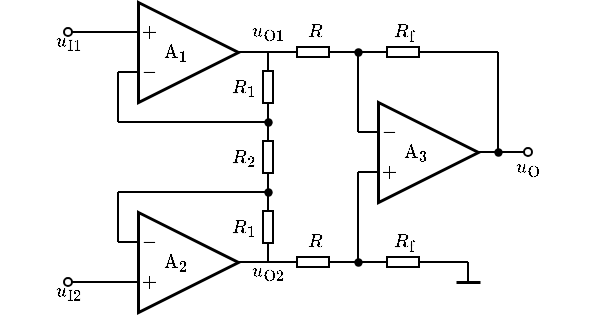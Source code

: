 <mxfile version="20.7.4" type="device"><diagram id="BXZum2WREPEbVefBd4kd" name="第 1 页"><mxGraphModel dx="236" dy="177" grid="1" gridSize="5" guides="1" tooltips="1" connect="1" arrows="1" fold="1" page="1" pageScale="1" pageWidth="827" pageHeight="1169" math="1" shadow="0"><root><mxCell id="0"/><mxCell id="1" parent="0"/><mxCell id="wk5vAMPGY5m9IKHRaPx8-1" value="\(\text{A}_1\) 　&amp;nbsp;" style="triangle;whiteSpace=wrap;html=1;strokeWidth=1.5;connectable=0;allowArrows=0;fontSize=8;" parent="1" vertex="1"><mxGeometry x="155" y="160" width="50" height="50" as="geometry"/></mxCell><mxCell id="wk5vAMPGY5m9IKHRaPx8-4" value="$$-$$" style="text;html=1;resizable=1;autosize=1;align=center;verticalAlign=middle;points=[];fillColor=none;strokeColor=none;rounded=0;movable=1;rotatable=1;deletable=1;editable=1;connectable=0;fontSize=8;" parent="1" vertex="1"><mxGeometry x="155" y="190" width="10" height="10" as="geometry"/></mxCell><mxCell id="wk5vAMPGY5m9IKHRaPx8-5" value="$$+$$" style="text;html=1;resizable=1;autosize=1;align=center;verticalAlign=middle;points=[];fillColor=none;strokeColor=none;rounded=0;movable=1;rotatable=1;deletable=1;editable=1;connectable=0;fontSize=8;" parent="1" vertex="1"><mxGeometry x="155" y="170" width="10" height="10" as="geometry"/></mxCell><mxCell id="wk5vAMPGY5m9IKHRaPx8-20" value="" style="endArrow=none;html=1;rounded=0;strokeWidth=1;fontSize=8;startArrow=oval;startFill=0;endSize=4;startSize=4;" parent="1" edge="1"><mxGeometry width="50" height="50" relative="1" as="geometry"><mxPoint x="120" y="175" as="sourcePoint"/><mxPoint x="155" y="175" as="targetPoint"/></mxGeometry></mxCell><mxCell id="wk5vAMPGY5m9IKHRaPx8-21" value="" style="endArrow=none;html=1;rounded=0;strokeWidth=1;fontSize=8;startArrow=oval;startFill=0;endSize=4;startSize=4;" parent="1" edge="1"><mxGeometry width="50" height="50" relative="1" as="geometry"><mxPoint x="350" y="235" as="sourcePoint"/><mxPoint x="325" y="235" as="targetPoint"/></mxGeometry></mxCell><mxCell id="wk5vAMPGY5m9IKHRaPx8-23" value="$$u_\mathrm{O}$$" style="text;html=1;align=center;verticalAlign=middle;resizable=1;points=[];autosize=1;strokeColor=none;fillColor=none;fontSize=8;movable=1;rotatable=1;deletable=1;editable=1;connectable=1;" parent="1" vertex="1"><mxGeometry x="340" y="235" width="20" height="15" as="geometry"/></mxCell><mxCell id="wk5vAMPGY5m9IKHRaPx8-41" value="" style="pointerEvents=1;verticalLabelPosition=bottom;shadow=0;dashed=0;align=center;html=1;verticalAlign=top;shape=mxgraph.electrical.resistors.resistor_1;fontSize=10;direction=west;allowArrows=0;" parent="1" vertex="1"><mxGeometry x="230" y="182.5" width="25" height="5" as="geometry"/></mxCell><mxCell id="wk5vAMPGY5m9IKHRaPx8-50" value="$$R$$" style="text;html=1;align=center;verticalAlign=middle;resizable=1;points=[];autosize=1;strokeColor=none;fillColor=none;fontSize=8;movable=1;rotatable=1;deletable=1;editable=1;connectable=1;" parent="1" vertex="1"><mxGeometry x="235" y="170" width="15" height="10" as="geometry"/></mxCell><mxCell id="QhP9_VrS5dW2vNSlcILu-1" value="" style="endArrow=none;html=1;rounded=0;" parent="1" edge="1"><mxGeometry width="50" height="50" relative="1" as="geometry"><mxPoint x="145" y="195" as="sourcePoint"/><mxPoint x="155" y="195" as="targetPoint"/></mxGeometry></mxCell><mxCell id="QhP9_VrS5dW2vNSlcILu-2" value="$$u_\mathrm{I1}$$" style="text;html=1;align=center;verticalAlign=middle;resizable=1;points=[];autosize=1;strokeColor=none;fillColor=none;fontSize=8;movable=1;rotatable=1;deletable=1;editable=1;connectable=1;" parent="1" vertex="1"><mxGeometry x="110" y="175" width="20" height="10" as="geometry"/></mxCell><mxCell id="QhP9_VrS5dW2vNSlcILu-3" value="" style="endArrow=none;html=1;rounded=0;fontSize=8;" parent="1" edge="1"><mxGeometry width="50" height="50" relative="1" as="geometry"><mxPoint x="145" y="280" as="sourcePoint"/><mxPoint x="145" y="255" as="targetPoint"/></mxGeometry></mxCell><mxCell id="QhP9_VrS5dW2vNSlcILu-4" value="\(\text{A}_2\) 　&amp;nbsp;" style="triangle;whiteSpace=wrap;html=1;strokeWidth=1.5;connectable=0;allowArrows=0;fontSize=8;" parent="1" vertex="1"><mxGeometry x="155" y="265" width="50" height="50" as="geometry"/></mxCell><mxCell id="QhP9_VrS5dW2vNSlcILu-5" value="$$-$$" style="text;html=1;resizable=1;autosize=1;align=center;verticalAlign=middle;points=[];fillColor=none;strokeColor=none;rounded=0;movable=1;rotatable=1;deletable=1;editable=1;connectable=0;fontSize=8;" parent="1" vertex="1"><mxGeometry x="155" y="275" width="10" height="10" as="geometry"/></mxCell><mxCell id="QhP9_VrS5dW2vNSlcILu-6" value="$$+$$" style="text;html=1;resizable=1;autosize=1;align=center;verticalAlign=middle;points=[];fillColor=none;strokeColor=none;rounded=0;movable=1;rotatable=1;deletable=1;editable=1;connectable=0;fontSize=8;" parent="1" vertex="1"><mxGeometry x="155" y="295" width="10" height="10" as="geometry"/></mxCell><mxCell id="QhP9_VrS5dW2vNSlcILu-8" value="" style="endArrow=none;html=1;rounded=0;strokeWidth=1;fontSize=8;startArrow=oval;startFill=0;endSize=4;startSize=4;" parent="1" edge="1"><mxGeometry width="50" height="50" relative="1" as="geometry"><mxPoint x="120" y="300" as="sourcePoint"/><mxPoint x="155" y="300" as="targetPoint"/></mxGeometry></mxCell><mxCell id="QhP9_VrS5dW2vNSlcILu-9" value="" style="endArrow=none;html=1;rounded=0;" parent="1" edge="1"><mxGeometry width="50" height="50" relative="1" as="geometry"><mxPoint x="145" y="280" as="sourcePoint"/><mxPoint x="155" y="280" as="targetPoint"/></mxGeometry></mxCell><mxCell id="QhP9_VrS5dW2vNSlcILu-18" value="" style="endArrow=none;html=1;rounded=0;fontSize=8;startSize=4;endSize=4;exitX=0;exitY=0.5;exitDx=0;exitDy=0;exitPerimeter=0;entryX=1;entryY=0.5;entryDx=0;entryDy=0;entryPerimeter=0;" parent="1" source="wk5vAMPGY5m9IKHRaPx8-41" edge="1" target="bsB04tidKX8nAXrAleX0-18"><mxGeometry width="50" height="50" relative="1" as="geometry"><mxPoint x="290" y="200" as="sourcePoint"/><mxPoint x="280" y="200" as="targetPoint"/></mxGeometry></mxCell><mxCell id="QhP9_VrS5dW2vNSlcILu-20" value="" style="endArrow=none;html=1;rounded=0;fontSize=8;startSize=4;endSize=4;" parent="1" edge="1"><mxGeometry width="50" height="50" relative="1" as="geometry"><mxPoint x="265" y="225" as="sourcePoint"/><mxPoint x="265" y="185" as="targetPoint"/></mxGeometry></mxCell><mxCell id="QhP9_VrS5dW2vNSlcILu-26" value="" style="endArrow=none;html=1;rounded=0;fontSize=8;startSize=4;endSize=4;" parent="1" edge="1"><mxGeometry width="50" height="50" relative="1" as="geometry"><mxPoint x="320" y="300" as="sourcePoint"/><mxPoint x="320" y="290" as="targetPoint"/></mxGeometry></mxCell><mxCell id="QhP9_VrS5dW2vNSlcILu-27" value="" style="endArrow=none;html=1;rounded=0;fontSize=8;startSize=4;endSize=4;strokeWidth=1.5;" parent="1" edge="1"><mxGeometry width="50" height="50" relative="1" as="geometry"><mxPoint x="314" y="300" as="sourcePoint"/><mxPoint x="326" y="300" as="targetPoint"/></mxGeometry></mxCell><mxCell id="QhP9_VrS5dW2vNSlcILu-30" value="" style="shape=waypoint;sketch=0;fillStyle=solid;size=6;pointerEvents=1;points=[];fillColor=none;resizable=1;rotatable=1;perimeter=centerPerimeter;snapToPoint=1;fontSize=8;strokeWidth=0.1;movable=1;deletable=1;editable=1;connectable=0;allowArrows=0;" parent="1" vertex="1"><mxGeometry x="260" y="180" width="10" height="10" as="geometry"/></mxCell><mxCell id="QhP9_VrS5dW2vNSlcILu-31" value="" style="shape=waypoint;sketch=0;fillStyle=solid;size=6;pointerEvents=1;points=[];fillColor=none;resizable=1;rotatable=1;perimeter=centerPerimeter;snapToPoint=1;fontSize=8;strokeWidth=0.1;movable=1;deletable=1;editable=1;connectable=1;" parent="1" vertex="1"><mxGeometry x="215" y="215" width="10" height="10" as="geometry"/></mxCell><mxCell id="bsB04tidKX8nAXrAleX0-1" value="$$u_\mathrm{I2}$$" style="text;html=1;align=center;verticalAlign=middle;resizable=1;points=[];autosize=1;strokeColor=none;fillColor=none;fontSize=8;movable=1;rotatable=1;deletable=1;editable=1;connectable=1;" vertex="1" parent="1"><mxGeometry x="110" y="300" width="20" height="10" as="geometry"/></mxCell><mxCell id="bsB04tidKX8nAXrAleX0-2" value="" style="endArrow=none;html=1;rounded=0;fontSize=8;" edge="1" parent="1"><mxGeometry width="50" height="50" relative="1" as="geometry"><mxPoint x="145" y="220" as="sourcePoint"/><mxPoint x="145" y="195" as="targetPoint"/></mxGeometry></mxCell><mxCell id="bsB04tidKX8nAXrAleX0-3" value="" style="endArrow=none;html=1;rounded=0;" edge="1" parent="1"><mxGeometry width="50" height="50" relative="1" as="geometry"><mxPoint x="145" y="220" as="sourcePoint"/><mxPoint x="220" y="220" as="targetPoint"/></mxGeometry></mxCell><mxCell id="bsB04tidKX8nAXrAleX0-4" value="" style="pointerEvents=1;verticalLabelPosition=bottom;shadow=0;dashed=0;align=center;html=1;verticalAlign=top;shape=mxgraph.electrical.resistors.resistor_1;fontSize=10;direction=north;allowArrows=0;" vertex="1" parent="1"><mxGeometry x="217.5" y="190" width="5" height="25" as="geometry"/></mxCell><mxCell id="bsB04tidKX8nAXrAleX0-5" value="$$R_1$$" style="text;html=1;align=center;verticalAlign=middle;resizable=1;points=[];autosize=1;strokeColor=none;fillColor=none;fontSize=8;movable=1;rotatable=1;deletable=1;editable=1;connectable=1;" vertex="1" parent="1"><mxGeometry x="200" y="195" width="15" height="15" as="geometry"/></mxCell><mxCell id="bsB04tidKX8nAXrAleX0-6" value="" style="pointerEvents=1;verticalLabelPosition=bottom;shadow=0;dashed=0;align=center;html=1;verticalAlign=top;shape=mxgraph.electrical.resistors.resistor_1;fontSize=10;direction=north;allowArrows=0;" vertex="1" parent="1"><mxGeometry x="217.5" y="225" width="5" height="25" as="geometry"/></mxCell><mxCell id="bsB04tidKX8nAXrAleX0-7" value="$$R_2$$" style="text;html=1;align=center;verticalAlign=middle;resizable=1;points=[];autosize=1;strokeColor=none;fillColor=none;fontSize=8;movable=1;rotatable=1;deletable=1;editable=1;connectable=1;" vertex="1" parent="1"><mxGeometry x="200" y="230" width="15" height="15" as="geometry"/></mxCell><mxCell id="bsB04tidKX8nAXrAleX0-8" value="" style="pointerEvents=1;verticalLabelPosition=bottom;shadow=0;dashed=0;align=center;html=1;verticalAlign=top;shape=mxgraph.electrical.resistors.resistor_1;fontSize=10;direction=north;allowArrows=0;" vertex="1" parent="1"><mxGeometry x="217.5" y="260" width="5" height="25" as="geometry"/></mxCell><mxCell id="bsB04tidKX8nAXrAleX0-10" value="" style="endArrow=none;html=1;rounded=0;" edge="1" parent="1"><mxGeometry width="50" height="50" relative="1" as="geometry"><mxPoint x="145" y="255" as="sourcePoint"/><mxPoint x="220" y="255" as="targetPoint"/></mxGeometry></mxCell><mxCell id="bsB04tidKX8nAXrAleX0-11" value="" style="endArrow=none;html=1;rounded=0;exitX=1;exitY=0.5;exitDx=0;exitDy=0;exitPerimeter=0;entryX=0;entryY=0.5;entryDx=0;entryDy=0;entryPerimeter=0;" edge="1" parent="1" source="bsB04tidKX8nAXrAleX0-8" target="bsB04tidKX8nAXrAleX0-6"><mxGeometry width="50" height="50" relative="1" as="geometry"><mxPoint x="227.5" y="270" as="sourcePoint"/><mxPoint x="277.5" y="220" as="targetPoint"/></mxGeometry></mxCell><mxCell id="bsB04tidKX8nAXrAleX0-12" value="" style="endArrow=none;html=1;rounded=0;exitX=1;exitY=0.5;exitDx=0;exitDy=0;exitPerimeter=0;entryX=0;entryY=0.5;entryDx=0;entryDy=0;entryPerimeter=0;" edge="1" parent="1" source="bsB04tidKX8nAXrAleX0-6" target="bsB04tidKX8nAXrAleX0-4"><mxGeometry width="50" height="50" relative="1" as="geometry"><mxPoint x="235" y="225" as="sourcePoint"/><mxPoint x="285" y="175" as="targetPoint"/></mxGeometry></mxCell><mxCell id="bsB04tidKX8nAXrAleX0-13" value="" style="endArrow=none;html=1;rounded=0;entryX=1;entryY=0.5;entryDx=0;entryDy=0;entryPerimeter=0;" edge="1" parent="1" target="wk5vAMPGY5m9IKHRaPx8-41"><mxGeometry width="50" height="50" relative="1" as="geometry"><mxPoint x="205" y="185" as="sourcePoint"/><mxPoint x="240" y="185" as="targetPoint"/></mxGeometry></mxCell><mxCell id="bsB04tidKX8nAXrAleX0-14" value="" style="endArrow=none;html=1;rounded=0;exitX=1;exitY=0.5;exitDx=0;exitDy=0;exitPerimeter=0;" edge="1" parent="1" source="bsB04tidKX8nAXrAleX0-4"><mxGeometry width="50" height="50" relative="1" as="geometry"><mxPoint x="235" y="225" as="sourcePoint"/><mxPoint x="220" y="185" as="targetPoint"/></mxGeometry></mxCell><mxCell id="bsB04tidKX8nAXrAleX0-15" value="" style="endArrow=none;html=1;rounded=0;entryX=1;entryY=0.5;entryDx=0;entryDy=0;entryPerimeter=0;" edge="1" parent="1" target="bsB04tidKX8nAXrAleX0-31"><mxGeometry width="50" height="50" relative="1" as="geometry"><mxPoint x="205" y="290" as="sourcePoint"/><mxPoint x="230" y="305" as="targetPoint"/></mxGeometry></mxCell><mxCell id="bsB04tidKX8nAXrAleX0-16" value="" style="endArrow=none;html=1;rounded=0;entryX=0;entryY=0.5;entryDx=0;entryDy=0;entryPerimeter=0;" edge="1" parent="1" target="bsB04tidKX8nAXrAleX0-8"><mxGeometry width="50" height="50" relative="1" as="geometry"><mxPoint x="220" y="290" as="sourcePoint"/><mxPoint x="245" y="310" as="targetPoint"/></mxGeometry></mxCell><mxCell id="bsB04tidKX8nAXrAleX0-17" value="" style="shape=waypoint;sketch=0;fillStyle=solid;size=6;pointerEvents=1;points=[];fillColor=none;resizable=1;rotatable=1;perimeter=centerPerimeter;snapToPoint=1;fontSize=8;strokeWidth=0.1;movable=1;deletable=1;editable=1;connectable=1;" vertex="1" parent="1"><mxGeometry x="215" y="250" width="10" height="10" as="geometry"/></mxCell><mxCell id="bsB04tidKX8nAXrAleX0-18" value="" style="pointerEvents=1;verticalLabelPosition=bottom;shadow=0;dashed=0;align=center;html=1;verticalAlign=top;shape=mxgraph.electrical.resistors.resistor_1;fontSize=10;direction=west;allowArrows=0;" vertex="1" parent="1"><mxGeometry x="275" y="182.5" width="25" height="5" as="geometry"/></mxCell><mxCell id="bsB04tidKX8nAXrAleX0-19" value="$$R_\mathrm{f}$$" style="text;html=1;align=center;verticalAlign=middle;resizable=1;points=[];autosize=1;strokeColor=none;fillColor=none;fontSize=8;movable=1;rotatable=1;deletable=1;editable=1;connectable=1;" vertex="1" parent="1"><mxGeometry x="280" y="170" width="15" height="10" as="geometry"/></mxCell><mxCell id="bsB04tidKX8nAXrAleX0-22" value="" style="endArrow=none;html=1;rounded=0;exitX=0;exitY=0.5;exitDx=0;exitDy=0;exitPerimeter=0;" edge="1" parent="1" source="bsB04tidKX8nAXrAleX0-18"><mxGeometry width="50" height="50" relative="1" as="geometry"><mxPoint x="350" y="210" as="sourcePoint"/><mxPoint x="335" y="185" as="targetPoint"/></mxGeometry></mxCell><mxCell id="bsB04tidKX8nAXrAleX0-23" value="\(\text{A}_3\) 　&amp;nbsp;" style="triangle;whiteSpace=wrap;html=1;strokeWidth=1.5;connectable=0;allowArrows=0;fontSize=8;" vertex="1" parent="1"><mxGeometry x="275" y="210" width="50" height="50" as="geometry"/></mxCell><mxCell id="bsB04tidKX8nAXrAleX0-24" value="$$-$$" style="text;html=1;resizable=1;autosize=1;align=center;verticalAlign=middle;points=[];fillColor=none;strokeColor=none;rounded=0;movable=1;rotatable=1;deletable=1;editable=1;connectable=0;fontSize=8;" vertex="1" parent="1"><mxGeometry x="275" y="220" width="10" height="10" as="geometry"/></mxCell><mxCell id="bsB04tidKX8nAXrAleX0-25" value="$$+$$" style="text;html=1;resizable=1;autosize=1;align=center;verticalAlign=middle;points=[];fillColor=none;strokeColor=none;rounded=0;movable=1;rotatable=1;deletable=1;editable=1;connectable=0;fontSize=8;" vertex="1" parent="1"><mxGeometry x="275" y="240" width="10" height="10" as="geometry"/></mxCell><mxCell id="bsB04tidKX8nAXrAleX0-26" value="" style="endArrow=none;html=1;rounded=0;" edge="1" parent="1"><mxGeometry width="50" height="50" relative="1" as="geometry"><mxPoint x="265" y="245" as="sourcePoint"/><mxPoint x="275" y="245" as="targetPoint"/></mxGeometry></mxCell><mxCell id="bsB04tidKX8nAXrAleX0-27" value="" style="endArrow=none;html=1;rounded=0;fontSize=8;" edge="1" parent="1"><mxGeometry width="50" height="50" relative="1" as="geometry"><mxPoint x="265" y="290" as="sourcePoint"/><mxPoint x="265" y="245" as="targetPoint"/></mxGeometry></mxCell><mxCell id="bsB04tidKX8nAXrAleX0-28" value="" style="endArrow=none;html=1;rounded=0;" edge="1" parent="1"><mxGeometry width="50" height="50" relative="1" as="geometry"><mxPoint x="265" y="225" as="sourcePoint"/><mxPoint x="275" y="225" as="targetPoint"/></mxGeometry></mxCell><mxCell id="bsB04tidKX8nAXrAleX0-29" value="" style="endArrow=none;html=1;rounded=0;" edge="1" parent="1"><mxGeometry width="50" height="50" relative="1" as="geometry"><mxPoint x="335" y="235" as="sourcePoint"/><mxPoint x="335" y="185" as="targetPoint"/></mxGeometry></mxCell><mxCell id="bsB04tidKX8nAXrAleX0-30" value="" style="shape=waypoint;sketch=0;fillStyle=solid;size=6;pointerEvents=1;points=[];fillColor=none;resizable=1;rotatable=1;perimeter=centerPerimeter;snapToPoint=1;fontSize=8;strokeWidth=0.1;movable=1;deletable=1;editable=1;connectable=0;allowArrows=0;" vertex="1" parent="1"><mxGeometry x="330" y="230" width="10" height="10" as="geometry"/></mxCell><mxCell id="bsB04tidKX8nAXrAleX0-31" value="" style="pointerEvents=1;verticalLabelPosition=bottom;shadow=0;dashed=0;align=center;html=1;verticalAlign=top;shape=mxgraph.electrical.resistors.resistor_1;fontSize=10;direction=west;allowArrows=0;" vertex="1" parent="1"><mxGeometry x="230" y="287.5" width="25" height="5" as="geometry"/></mxCell><mxCell id="bsB04tidKX8nAXrAleX0-32" value="$$R$$" style="text;html=1;align=center;verticalAlign=middle;resizable=1;points=[];autosize=1;strokeColor=none;fillColor=none;fontSize=8;movable=1;rotatable=1;deletable=1;editable=1;connectable=1;" vertex="1" parent="1"><mxGeometry x="235" y="275" width="15" height="10" as="geometry"/></mxCell><mxCell id="bsB04tidKX8nAXrAleX0-33" value="" style="endArrow=none;html=1;rounded=0;fontSize=8;startSize=4;endSize=4;exitX=0;exitY=0.5;exitDx=0;exitDy=0;exitPerimeter=0;entryX=1;entryY=0.5;entryDx=0;entryDy=0;entryPerimeter=0;" edge="1" parent="1" source="bsB04tidKX8nAXrAleX0-31" target="bsB04tidKX8nAXrAleX0-35"><mxGeometry width="50" height="50" relative="1" as="geometry"><mxPoint x="290" y="305" as="sourcePoint"/><mxPoint x="280" y="305" as="targetPoint"/></mxGeometry></mxCell><mxCell id="bsB04tidKX8nAXrAleX0-34" value="" style="shape=waypoint;sketch=0;fillStyle=solid;size=6;pointerEvents=1;points=[];fillColor=none;resizable=1;rotatable=1;perimeter=centerPerimeter;snapToPoint=1;fontSize=8;strokeWidth=0.1;movable=1;deletable=1;editable=1;connectable=0;allowArrows=0;" vertex="1" parent="1"><mxGeometry x="260" y="285" width="10" height="10" as="geometry"/></mxCell><mxCell id="bsB04tidKX8nAXrAleX0-35" value="" style="pointerEvents=1;verticalLabelPosition=bottom;shadow=0;dashed=0;align=center;html=1;verticalAlign=top;shape=mxgraph.electrical.resistors.resistor_1;fontSize=10;direction=west;allowArrows=0;" vertex="1" parent="1"><mxGeometry x="275" y="287.5" width="25" height="5" as="geometry"/></mxCell><mxCell id="bsB04tidKX8nAXrAleX0-37" value="" style="endArrow=none;html=1;rounded=0;exitX=0;exitY=0.5;exitDx=0;exitDy=0;exitPerimeter=0;" edge="1" parent="1" source="bsB04tidKX8nAXrAleX0-35"><mxGeometry width="50" height="50" relative="1" as="geometry"><mxPoint x="350" y="315" as="sourcePoint"/><mxPoint x="320" y="290" as="targetPoint"/></mxGeometry></mxCell><mxCell id="bsB04tidKX8nAXrAleX0-38" value="$$R_1$$" style="text;html=1;align=center;verticalAlign=middle;resizable=1;points=[];autosize=1;strokeColor=none;fillColor=none;fontSize=8;movable=1;rotatable=1;deletable=1;editable=1;connectable=1;" vertex="1" parent="1"><mxGeometry x="200" y="265" width="15" height="15" as="geometry"/></mxCell><mxCell id="bsB04tidKX8nAXrAleX0-39" value="$$R_\mathrm{f}$$" style="text;html=1;align=center;verticalAlign=middle;resizable=1;points=[];autosize=1;strokeColor=none;fillColor=none;fontSize=8;movable=1;rotatable=1;deletable=1;editable=1;connectable=1;" vertex="1" parent="1"><mxGeometry x="280" y="275" width="15" height="10" as="geometry"/></mxCell><mxCell id="bsB04tidKX8nAXrAleX0-41" value="$$u_\mathrm{O1}$$" style="text;html=1;align=center;verticalAlign=middle;resizable=1;points=[];autosize=1;strokeColor=none;fillColor=none;fontSize=8;movable=1;rotatable=1;deletable=1;editable=1;connectable=1;" vertex="1" parent="1"><mxGeometry x="210" y="165" width="20" height="20" as="geometry"/></mxCell><mxCell id="bsB04tidKX8nAXrAleX0-42" value="$$u_\mathrm{O2}$$" style="text;html=1;align=center;verticalAlign=middle;resizable=1;points=[];autosize=1;strokeColor=none;fillColor=none;fontSize=8;movable=1;rotatable=1;deletable=1;editable=1;connectable=1;" vertex="1" parent="1"><mxGeometry x="210" y="290" width="20" height="10" as="geometry"/></mxCell></root></mxGraphModel></diagram></mxfile>